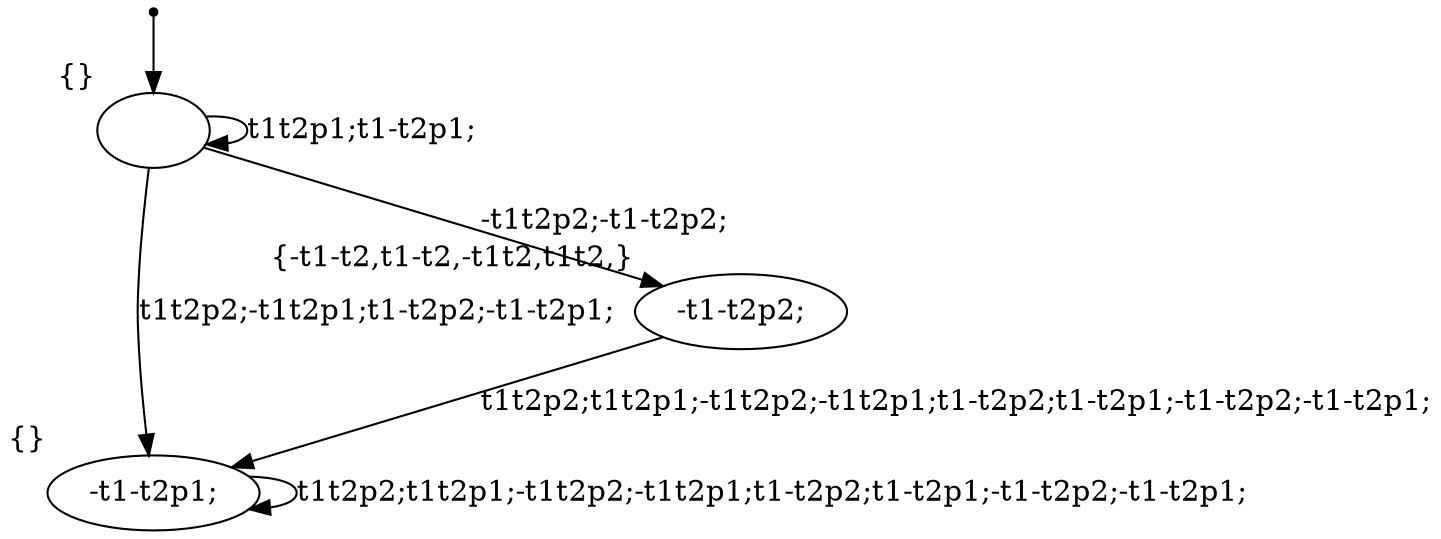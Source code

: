 digraph G {
  Initial [shape=point];
  Initial -> S0;
  S0 [label="", xlabel= "{}"];
  S0 -> S0 [label="t1t2p1;t1-t2p1;"];
  S0 -> S1 [label="t1t2p2;-t1t2p1;t1-t2p2;-t1-t2p1;"];
  S0 -> S2 [label="-t1t2p2;-t1-t2p2;"];
  S1 [label="-t1-t2p1;", xlabel= "{}"];
  S1 -> S1 [label="t1t2p2;t1t2p1;-t1t2p2;-t1t2p1;t1-t2p2;t1-t2p1;-t1-t2p2;-t1-t2p1;"];
  S2 [label="-t1-t2p2;", xlabel= "{-t1-t2,t1-t2,-t1t2,t1t2,}"];
  S2 -> S1 [label="t1t2p2;t1t2p1;-t1t2p2;-t1t2p1;t1-t2p2;t1-t2p1;-t1-t2p2;-t1-t2p1;"];
}